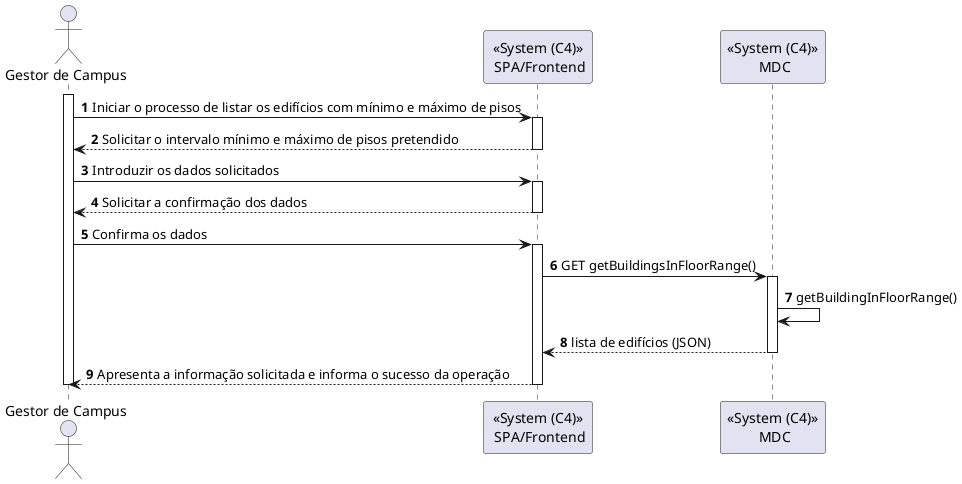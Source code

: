 @startuml
autonumber
actor "Gestor de Campus" as GC

participant "<<System (C4)>>\n SPA/Frontend" as SPA
participant "<<System (C4)>>\n MDC" as MDC

activate GC
GC -> SPA : Iniciar o processo de listar os edifícios com mínimo e máximo de pisos
activate SPA
SPA --> GC : Solicitar o intervalo mínimo e máximo de pisos pretendido 
deactivate SPA

GC -> SPA : Introduzir os dados solicitados
activate SPA
SPA --> GC : Solicitar a confirmação dos dados 
deactivate SPA

GC -> SPA : Confirma os dados
activate SPA
SPA -> MDC : GET getBuildingsInFloorRange()
activate MDC
MDC -> MDC : getBuildingInFloorRange()
MDC --> SPA : lista de edifícios (JSON)
deactivate MDC
SPA --> GC : Apresenta a informação solicitada e informa o sucesso da operação
deactivate SPA
deactivate GC

@enduml